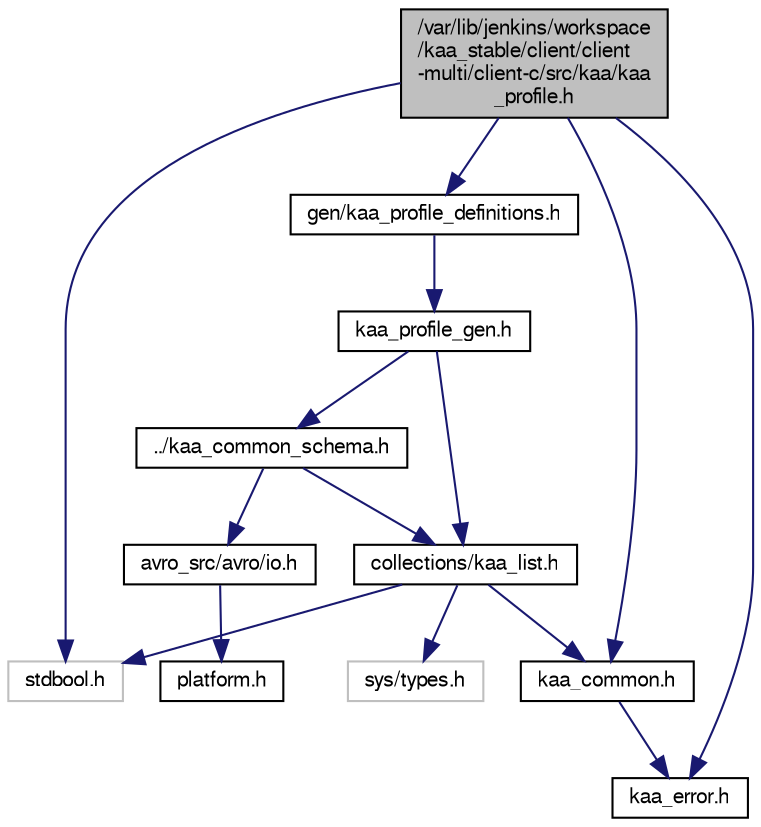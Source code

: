 digraph "/var/lib/jenkins/workspace/kaa_stable/client/client-multi/client-c/src/kaa/kaa_profile.h"
{
  bgcolor="transparent";
  edge [fontname="FreeSans",fontsize="10",labelfontname="FreeSans",labelfontsize="10"];
  node [fontname="FreeSans",fontsize="10",shape=record];
  Node1 [label="/var/lib/jenkins/workspace\l/kaa_stable/client/client\l-multi/client-c/src/kaa/kaa\l_profile.h",height=0.2,width=0.4,color="black", fillcolor="grey75", style="filled" fontcolor="black"];
  Node1 -> Node2 [color="midnightblue",fontsize="10",style="solid",fontname="FreeSans"];
  Node2 [label="stdbool.h",height=0.2,width=0.4,color="grey75"];
  Node1 -> Node3 [color="midnightblue",fontsize="10",style="solid",fontname="FreeSans"];
  Node3 [label="kaa_error.h",height=0.2,width=0.4,color="black",URL="$kaa__error_8h.html",tooltip="Kaa error codes. "];
  Node1 -> Node4 [color="midnightblue",fontsize="10",style="solid",fontname="FreeSans"];
  Node4 [label="kaa_common.h",height=0.2,width=0.4,color="black",URL="$kaa__common_8h.html",tooltip="Common C EP SDK definitions and small utilities. "];
  Node4 -> Node3 [color="midnightblue",fontsize="10",style="solid",fontname="FreeSans"];
  Node1 -> Node5 [color="midnightblue",fontsize="10",style="solid",fontname="FreeSans"];
  Node5 [label="gen/kaa_profile_definitions.h",height=0.2,width=0.4,color="black",URL="$kaa__profile__definitions_8h.html"];
  Node5 -> Node6 [color="midnightblue",fontsize="10",style="solid",fontname="FreeSans"];
  Node6 [label="kaa_profile_gen.h",height=0.2,width=0.4,color="black",URL="$kaa__profile__gen_8h.html"];
  Node6 -> Node7 [color="midnightblue",fontsize="10",style="solid",fontname="FreeSans"];
  Node7 [label="../kaa_common_schema.h",height=0.2,width=0.4,color="black",URL="$kaa__common__schema_8h.html"];
  Node7 -> Node8 [color="midnightblue",fontsize="10",style="solid",fontname="FreeSans"];
  Node8 [label="avro_src/avro/io.h",height=0.2,width=0.4,color="black",URL="$io_8h.html"];
  Node8 -> Node9 [color="midnightblue",fontsize="10",style="solid",fontname="FreeSans"];
  Node9 [label="platform.h",height=0.2,width=0.4,color="black",URL="$avro__src_2avro_2platform_8h.html"];
  Node7 -> Node10 [color="midnightblue",fontsize="10",style="solid",fontname="FreeSans"];
  Node10 [label="collections/kaa_list.h",height=0.2,width=0.4,color="black",URL="$kaa__list_8h.html"];
  Node10 -> Node4 [color="midnightblue",fontsize="10",style="solid",fontname="FreeSans"];
  Node10 -> Node2 [color="midnightblue",fontsize="10",style="solid",fontname="FreeSans"];
  Node10 -> Node11 [color="midnightblue",fontsize="10",style="solid",fontname="FreeSans"];
  Node11 [label="sys/types.h",height=0.2,width=0.4,color="grey75"];
  Node6 -> Node10 [color="midnightblue",fontsize="10",style="solid",fontname="FreeSans"];
}
